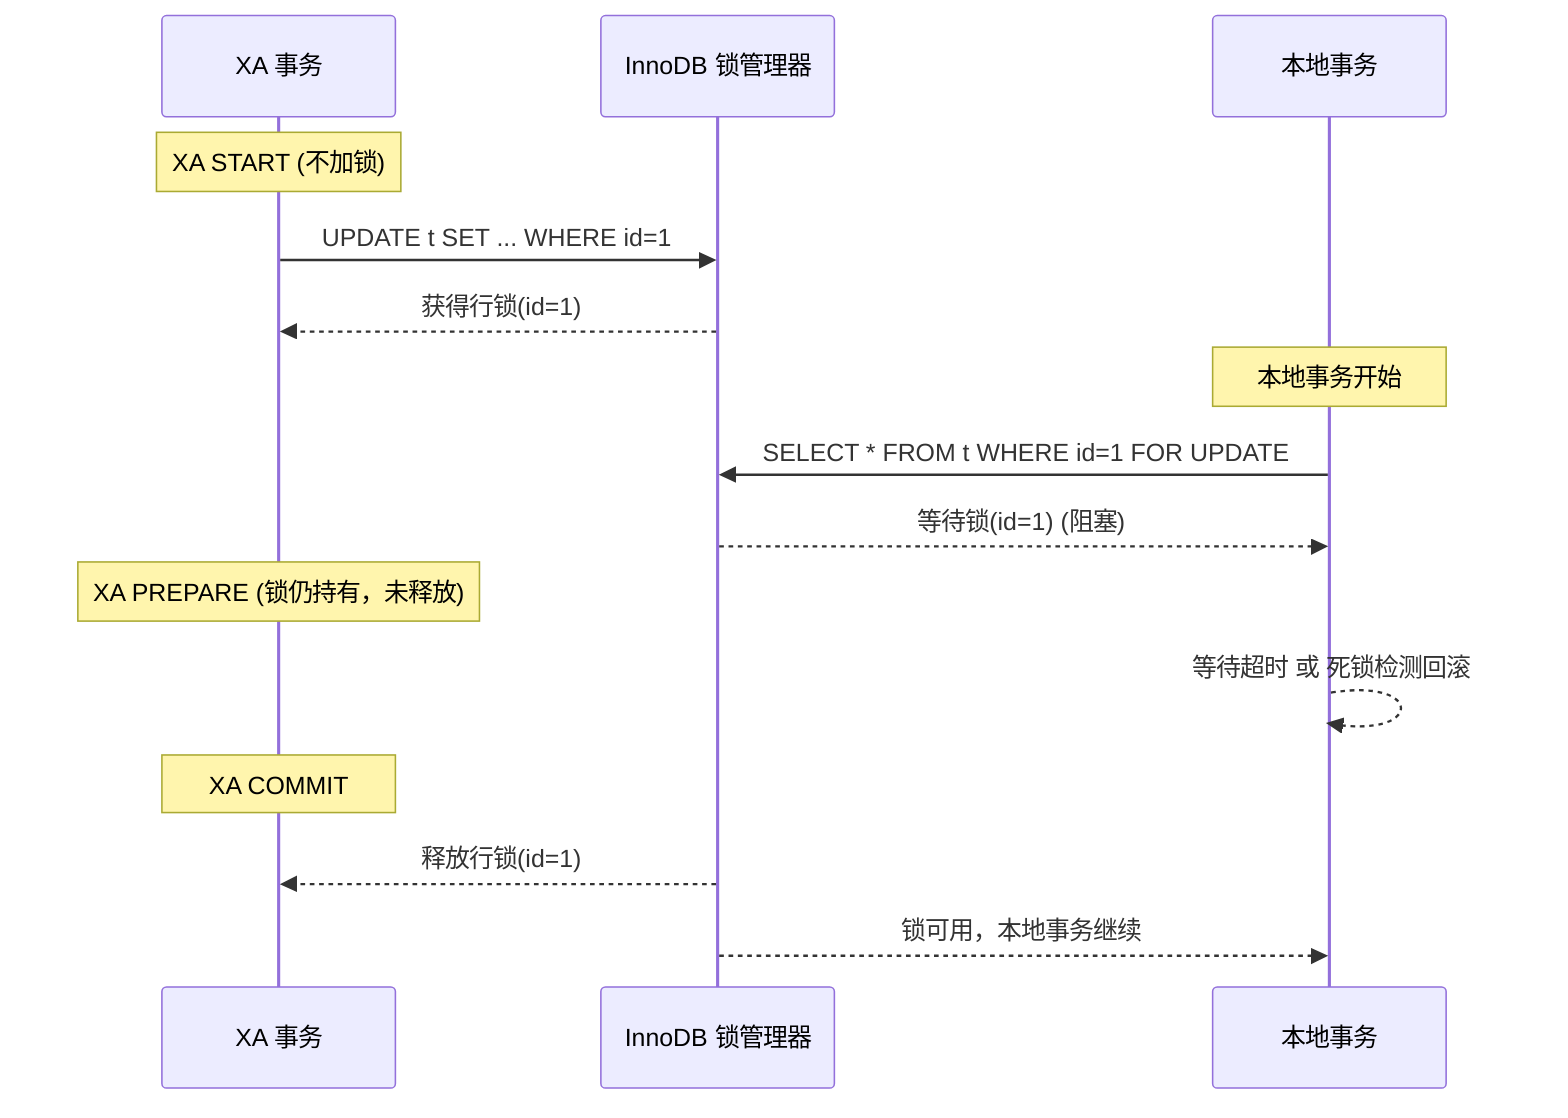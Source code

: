 sequenceDiagram
participant XA as XA 事务
participant DB as InnoDB 锁管理器
participant Local as 本地事务

    Note over XA: XA START (不加锁)
    XA->>DB: UPDATE t SET ... WHERE id=1
    DB-->>XA: 获得行锁(id=1)

    Note over Local: 本地事务开始
    Local->>DB: SELECT * FROM t WHERE id=1 FOR UPDATE
    DB-->>Local: 等待锁(id=1) (阻塞)

    Note over XA: XA PREPARE (锁仍持有，未释放)
    Local-->>Local: 等待超时 或 死锁检测回滚

    Note over XA: XA COMMIT
    DB-->>XA: 释放行锁(id=1)
    DB-->>Local: 锁可用，本地事务继续